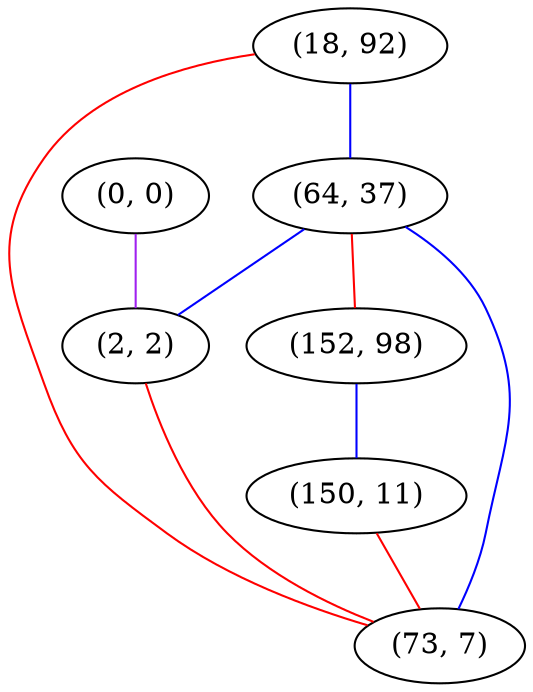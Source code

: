 graph "" {
"(18, 92)";
"(0, 0)";
"(64, 37)";
"(152, 98)";
"(2, 2)";
"(150, 11)";
"(73, 7)";
"(18, 92)" -- "(64, 37)"  [color=blue, key=0, weight=3];
"(18, 92)" -- "(73, 7)"  [color=red, key=0, weight=1];
"(0, 0)" -- "(2, 2)"  [color=purple, key=0, weight=4];
"(64, 37)" -- "(73, 7)"  [color=blue, key=0, weight=3];
"(64, 37)" -- "(152, 98)"  [color=red, key=0, weight=1];
"(64, 37)" -- "(2, 2)"  [color=blue, key=0, weight=3];
"(152, 98)" -- "(150, 11)"  [color=blue, key=0, weight=3];
"(2, 2)" -- "(73, 7)"  [color=red, key=0, weight=1];
"(150, 11)" -- "(73, 7)"  [color=red, key=0, weight=1];
}
